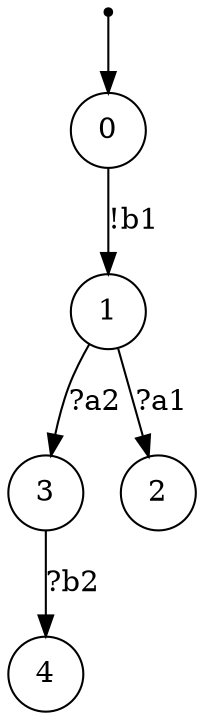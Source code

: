 digraph {
 node [shape=point] ENTRY
 node [shape=circle]
 ENTRY -> 0
0 -> 1 [label="!b1"]
1 -> 3 [label="?a2"]
3 -> 4 [label="?b2"]
1 -> 2 [label="?a1"]
}